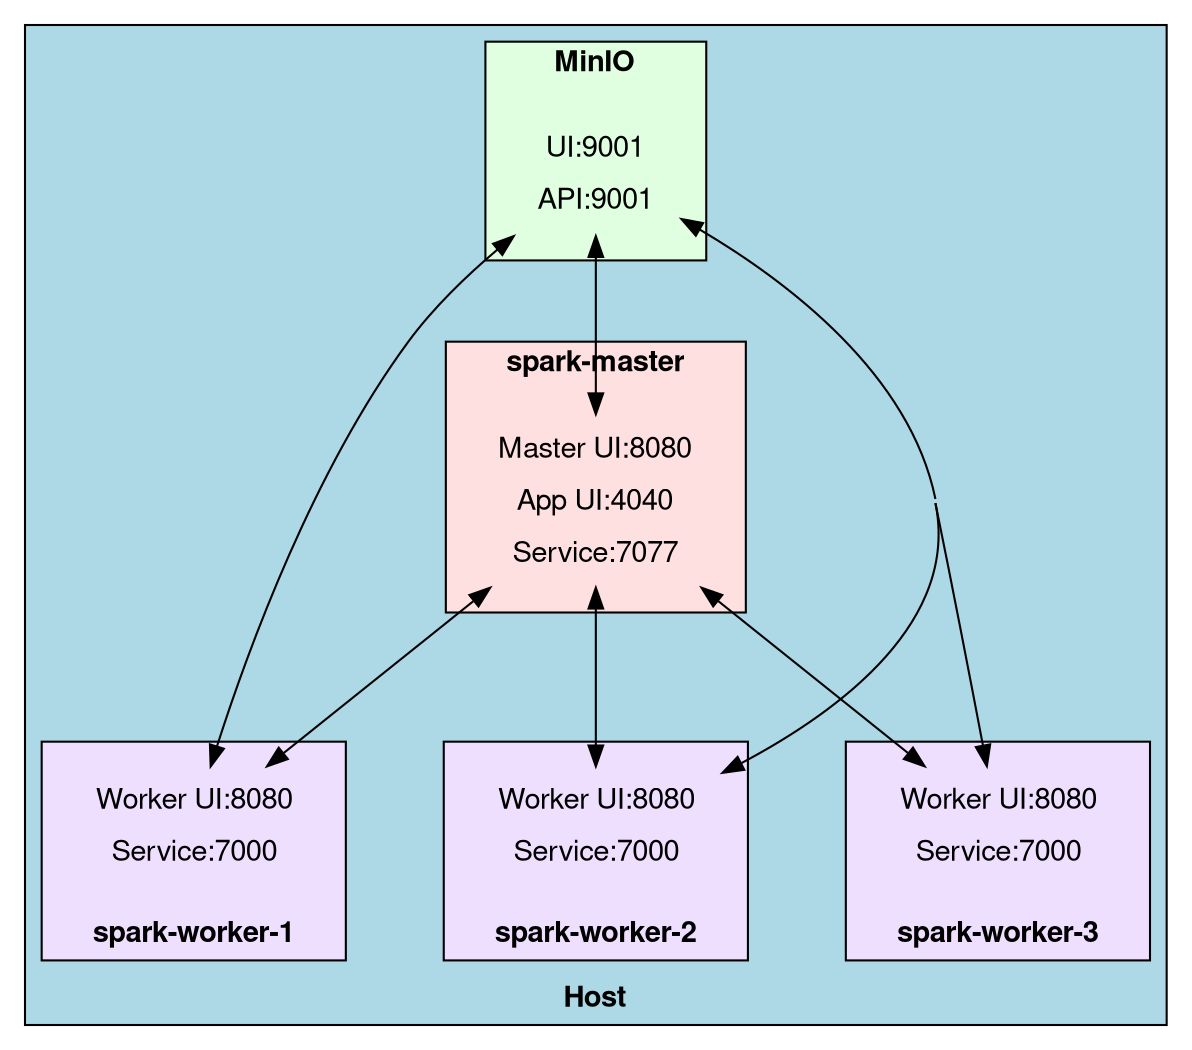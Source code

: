 digraph G {
  # dot -Tsvg file.gv -o file.sgv | kitty icat file.svg
  fontname="Helvetica,Arial,sans-serif"
  node [fontname="Helvetica,Arial,sans-serif"]
  edge [fontname="Helvetica,Arial,sans-serif"]
  concentrate=True;
  rankdir=TB;
  ranksep=1.2
  nodesep=1
  #node [shape=record];
  
  subgraph clusterS1 {
    label=<<b>Host</b>>
    labelloc="bottom"
    style = filled;
    bgcolor = lightblue;

    
    subgraph clusterIO {
      label=<<b>MinIO</b>>
      labelloc="top"
      margin="12"
      bgcolor="#e0ffe0"
      minio [label=<
        <TABLE border="0" cellspacing="0" cellpadding="5">
          <tr>
            <td>UI:9001</td>
          </tr>
          <tr>
            <td>API:9001</td>
          </tr>
        </TABLE>
      > shape=none]
    }
    
    subgraph clusterM1 {
      label=<<b>spark-master</b>>
      labelloc="top"
      margin="12"
      bgcolor="#ffe0e0"
      master [label=<
        <TABLE border="0" cellspacing="0" cellpadding="5">
          <tr>
            <td>Master UI:8080</td>
          </tr>
          <tr>
            <td>App UI:4040</td>
          </tr>
          <tr>
            <td>Service:7077</td>
          </tr>
        </TABLE>
      > shape=none]
    }
    
    subgraph clusterW1 { 
      label=<<b>spark-worker-1</b>>
      margin="12"
      style = filled;
      bgcolor="#efdfff"
      worker1 [
          label=<
        <TABLE border="0" cellspacing="0" cellpadding="5">
          <tr>
            <td>Worker UI:8080</td>
          </tr>
          <tr>
            <td>Service:7000</td>
          </tr>
        </TABLE>
      > shape=none]
    }
    subgraph clusterW2 { 
      label=<<b>spark-worker-2</b>>
      margin="12"
      style = filled;
      bgcolor="#efdfff"
      worker2 [
          label=<
        <TABLE border="0" cellspacing="0" cellpadding="5">
          <tr>
            <td>Worker UI:8080</td>
          </tr>
          <tr>
            <td>Service:7000</td>
          </tr>
        </TABLE>
      > shape=none]
    }
    
    subgraph clusterW3 { 
      label=<<b>spark-worker-3</b>>
      margin="12"
      style = filled;
      bgcolor="#efdfff"
      worker3 [
          label=<
        <TABLE border="0" cellspacing="0" cellpadding="5">
          <tr>
            <td>Worker UI:8080</td>
          </tr>
          <tr>
            <td>Service:7000</td>
          </tr>
        </TABLE>
      > shape=none]
    }
    
    master -> worker1 [dir=both];
    master -> worker2 [dir=both];
    master -> worker3 [dir=both];
    
    minio -> worker1 [dir=both];
    minio -> worker2 [dir=both];
    minio -> worker3 [dir=both];
    minio -> master [dir=both];
    
  }
}

